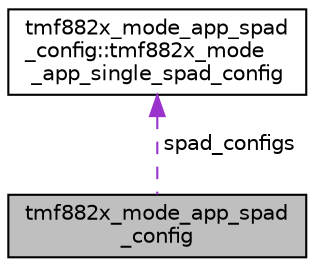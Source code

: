 digraph "tmf882x_mode_app_spad_config"
{
 // LATEX_PDF_SIZE
  edge [fontname="Helvetica",fontsize="10",labelfontname="Helvetica",labelfontsize="10"];
  node [fontname="Helvetica",fontsize="10",shape=record];
  Node1 [label="tmf882x_mode_app_spad\l_config",height=0.2,width=0.4,color="black", fillcolor="grey75", style="filled", fontcolor="black",tooltip="This is the Application mode spad config structure that holds the complete spad configuration for the..."];
  Node2 -> Node1 [dir="back",color="darkorchid3",fontsize="10",style="dashed",label=" spad_configs" ,fontname="Helvetica"];
  Node2 [label="tmf882x_mode_app_spad\l_config::tmf882x_mode\l_app_single_spad_config",height=0.2,width=0.4,color="black", fillcolor="white", style="filled",URL="$structtmf882x__mode__app__spad__config_1_1tmf882x__mode__app__single__spad__config.html",tooltip=" "];
}
